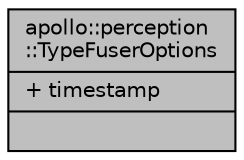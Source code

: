 digraph "apollo::perception::TypeFuserOptions"
{
  edge [fontname="Helvetica",fontsize="10",labelfontname="Helvetica",labelfontsize="10"];
  node [fontname="Helvetica",fontsize="10",shape=record];
  Node1 [label="{apollo::perception\l::TypeFuserOptions\n|+ timestamp\l|}",height=0.2,width=0.4,color="black", fillcolor="grey75", style="filled" fontcolor="black"];
}
